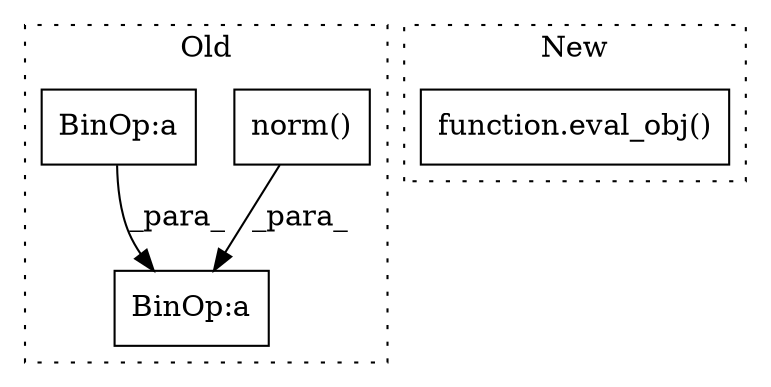 digraph G {
subgraph cluster0 {
1 [label="norm()" a="75" s="392,407" l="12,8" shape="box"];
3 [label="BinOp:a" a="82" s="366" l="20" shape="box"];
4 [label="BinOp:a" a="82" s="374" l="3" shape="box"];
label = "Old";
style="dotted";
}
subgraph cluster1 {
2 [label="function.eval_obj()" a="75" s="757,782" l="9,1" shape="box"];
label = "New";
style="dotted";
}
1 -> 3 [label="_para_"];
4 -> 3 [label="_para_"];
}